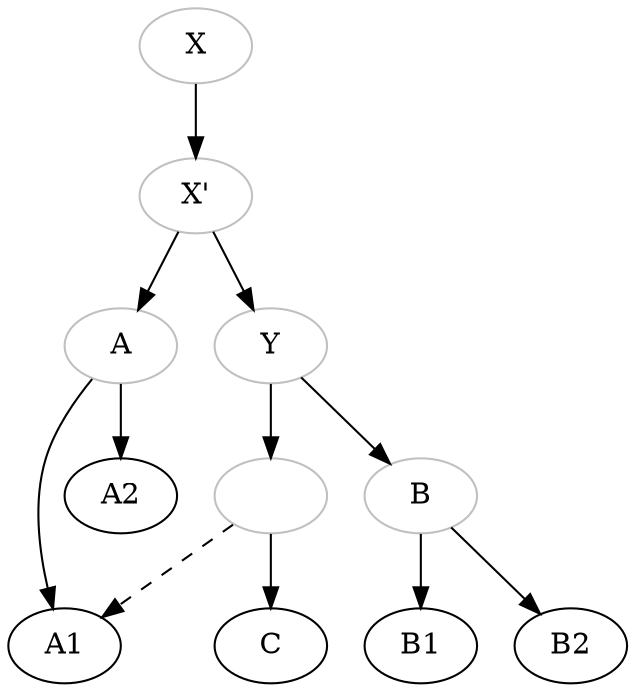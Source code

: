 digraph {
A[color="grey"];
B[color="grey"];
X[color="grey"]
Xprime[label="X'", color="grey"];
Y[color="grey"];
1[color="grey",label=""]
X->Xprime;
Xprime->A;
A->A1;
A->A2;
Xprime->Y;
Y->B;
B->B1;
B->B2;
Y->1; // added (contamination mentioned in the text)
1->C; //added
1->A1[style="dashed"] //added
}
